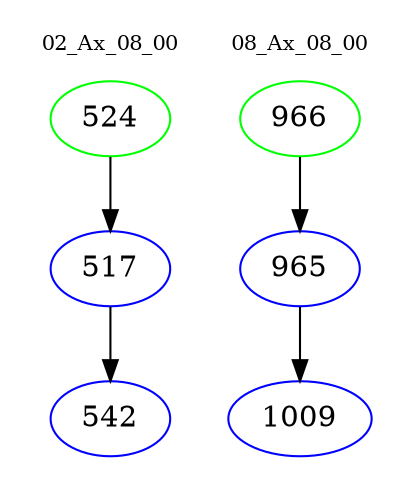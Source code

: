 digraph{
subgraph cluster_0 {
color = white
label = "02_Ax_08_00";
fontsize=10;
T0_524 [label="524", color="green"]
T0_524 -> T0_517 [color="black"]
T0_517 [label="517", color="blue"]
T0_517 -> T0_542 [color="black"]
T0_542 [label="542", color="blue"]
}
subgraph cluster_1 {
color = white
label = "08_Ax_08_00";
fontsize=10;
T1_966 [label="966", color="green"]
T1_966 -> T1_965 [color="black"]
T1_965 [label="965", color="blue"]
T1_965 -> T1_1009 [color="black"]
T1_1009 [label="1009", color="blue"]
}
}
